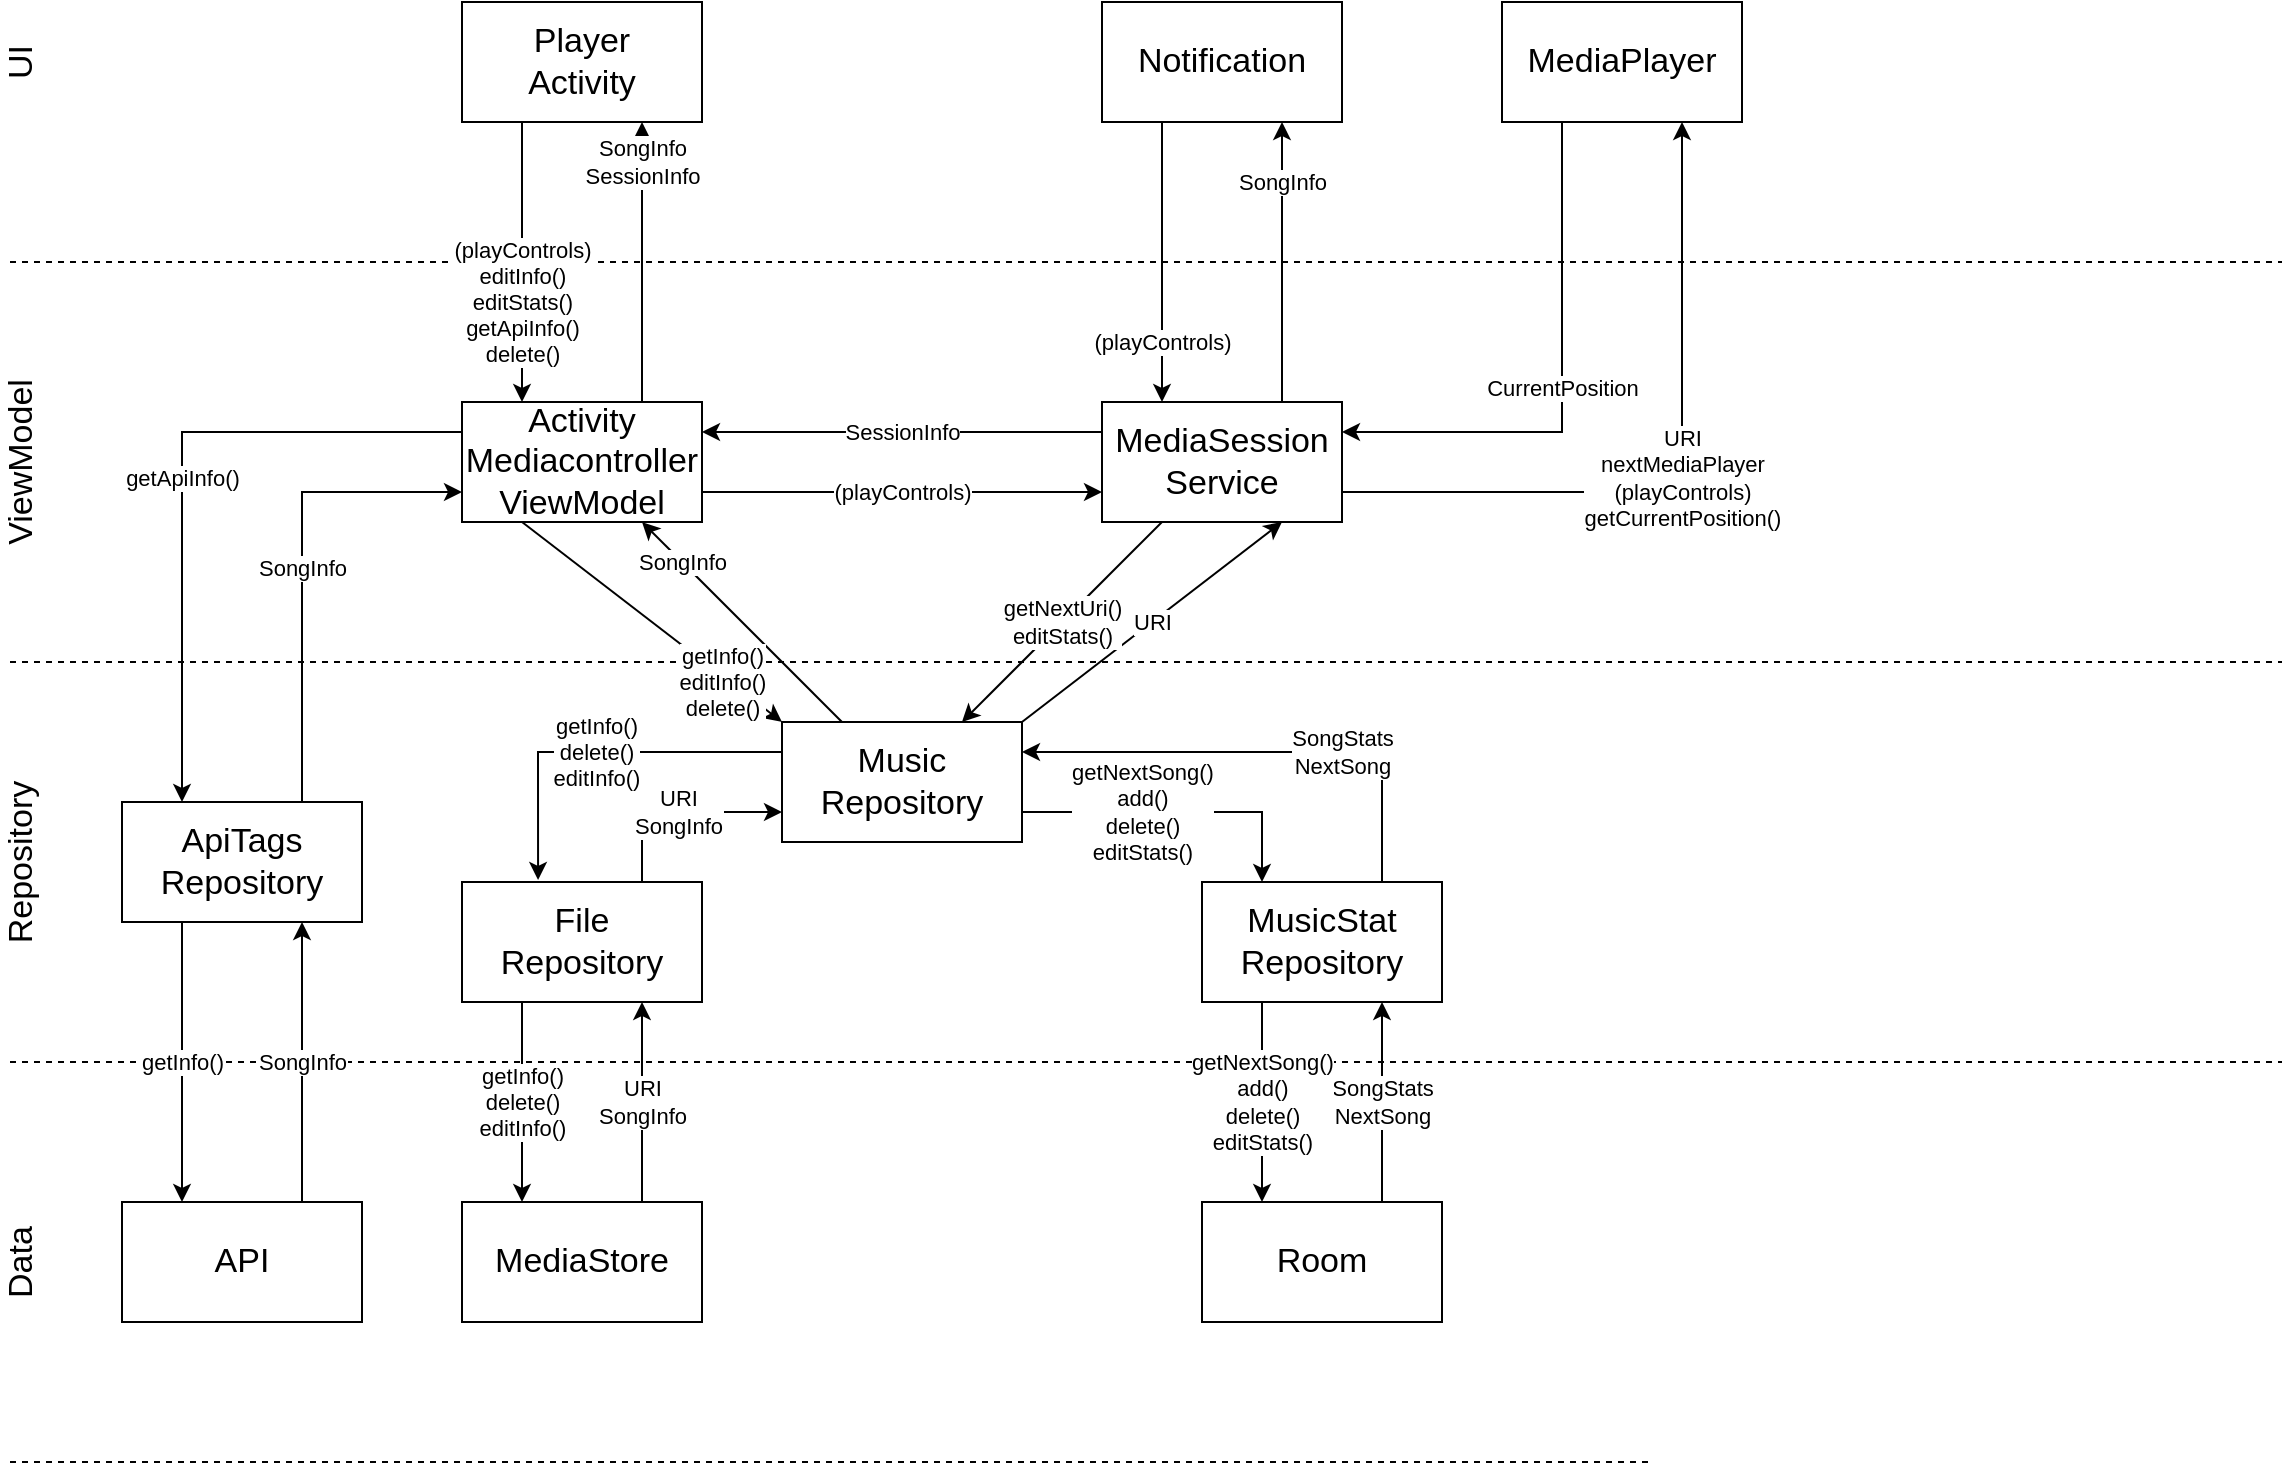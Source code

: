 <mxfile version="14.9.2" type="github">
  <diagram id="Jy8lC7KFsK3_pHXgBaOn" name="Page-1">
    <mxGraphModel dx="1874" dy="794" grid="1" gridSize="10" guides="1" tooltips="1" connect="1" arrows="1" fold="1" page="1" pageScale="1" pageWidth="827" pageHeight="1169" math="0" shadow="0">
      <root>
        <mxCell id="0" />
        <mxCell id="1" parent="0" />
        <mxCell id="D48NL7E5U6qCPE2b7N9N-1" value="" style="endArrow=none;dashed=1;html=1;" parent="1" edge="1">
          <mxGeometry width="50" height="50" relative="1" as="geometry">
            <mxPoint x="4" y="200" as="sourcePoint" />
            <mxPoint x="1140" y="200" as="targetPoint" />
          </mxGeometry>
        </mxCell>
        <mxCell id="D48NL7E5U6qCPE2b7N9N-2" value="" style="endArrow=none;dashed=1;html=1;" parent="1" edge="1">
          <mxGeometry width="50" height="50" relative="1" as="geometry">
            <mxPoint x="4" y="400" as="sourcePoint" />
            <mxPoint x="1140" y="400" as="targetPoint" />
          </mxGeometry>
        </mxCell>
        <mxCell id="D48NL7E5U6qCPE2b7N9N-3" value="" style="endArrow=none;dashed=1;html=1;" parent="1" edge="1">
          <mxGeometry width="50" height="50" relative="1" as="geometry">
            <mxPoint x="4" y="600" as="sourcePoint" />
            <mxPoint x="1140" y="600" as="targetPoint" />
          </mxGeometry>
        </mxCell>
        <mxCell id="D48NL7E5U6qCPE2b7N9N-5" value="UI" style="text;html=1;strokeColor=none;fillColor=none;align=center;verticalAlign=middle;whiteSpace=wrap;rounded=0;rotation=-90;fontSize=17;" parent="1" vertex="1">
          <mxGeometry x="-10" y="90" width="40" height="20" as="geometry" />
        </mxCell>
        <mxCell id="D48NL7E5U6qCPE2b7N9N-6" value="&lt;div&gt;ViewModel&lt;/div&gt;" style="text;html=1;strokeColor=none;fillColor=none;align=center;verticalAlign=middle;whiteSpace=wrap;rounded=0;rotation=-90;fontSize=17;" parent="1" vertex="1">
          <mxGeometry x="-10" y="290" width="40" height="20" as="geometry" />
        </mxCell>
        <mxCell id="D48NL7E5U6qCPE2b7N9N-8" value="&lt;div&gt;Repository&lt;/div&gt;" style="text;html=1;strokeColor=none;fillColor=none;align=center;verticalAlign=middle;whiteSpace=wrap;rounded=0;rotation=-90;fontSize=17;" parent="1" vertex="1">
          <mxGeometry x="-10" y="490" width="40" height="20" as="geometry" />
        </mxCell>
        <mxCell id="D48NL7E5U6qCPE2b7N9N-10" value="&lt;div&gt;Data&lt;/div&gt;" style="text;html=1;strokeColor=none;fillColor=none;align=center;verticalAlign=middle;whiteSpace=wrap;rounded=0;rotation=-90;fontSize=17;" parent="1" vertex="1">
          <mxGeometry x="-10" y="690" width="40" height="20" as="geometry" />
        </mxCell>
        <mxCell id="D48NL7E5U6qCPE2b7N9N-12" value="" style="endArrow=none;dashed=1;html=1;" parent="1" edge="1">
          <mxGeometry width="50" height="50" relative="1" as="geometry">
            <mxPoint x="4" y="800" as="sourcePoint" />
            <mxPoint x="824" y="800" as="targetPoint" />
          </mxGeometry>
        </mxCell>
        <mxCell id="D48NL7E5U6qCPE2b7N9N-16" value="URI&lt;br&gt;SongInfo" style="edgeStyle=orthogonalEdgeStyle;rounded=0;orthogonalLoop=1;jettySize=auto;html=1;exitX=0.75;exitY=0;exitDx=0;exitDy=0;entryX=0.75;entryY=1;entryDx=0;entryDy=0;fontSize=11;strokeWidth=1;" parent="1" source="D48NL7E5U6qCPE2b7N9N-13" target="D48NL7E5U6qCPE2b7N9N-14" edge="1">
          <mxGeometry relative="1" as="geometry" />
        </mxCell>
        <mxCell id="D48NL7E5U6qCPE2b7N9N-13" value="MediaStore" style="rounded=0;whiteSpace=wrap;html=1;fontSize=17;" parent="1" vertex="1">
          <mxGeometry x="230" y="670" width="120" height="60" as="geometry" />
        </mxCell>
        <mxCell id="D48NL7E5U6qCPE2b7N9N-17" value="getInfo()&lt;br&gt;delete()&lt;br&gt;editInfo()" style="edgeStyle=orthogonalEdgeStyle;rounded=0;orthogonalLoop=1;jettySize=auto;html=1;exitX=0.25;exitY=1;exitDx=0;exitDy=0;entryX=0.25;entryY=0;entryDx=0;entryDy=0;fontSize=11;" parent="1" source="D48NL7E5U6qCPE2b7N9N-14" target="D48NL7E5U6qCPE2b7N9N-13" edge="1">
          <mxGeometry relative="1" as="geometry" />
        </mxCell>
        <mxCell id="D48NL7E5U6qCPE2b7N9N-28" value="URI&lt;br&gt;SongInfo" style="edgeStyle=orthogonalEdgeStyle;rounded=0;orthogonalLoop=1;jettySize=auto;html=1;exitX=0.75;exitY=0;exitDx=0;exitDy=0;entryX=0;entryY=0.75;entryDx=0;entryDy=0;fontSize=11;strokeWidth=1;" parent="1" source="D48NL7E5U6qCPE2b7N9N-14" target="D48NL7E5U6qCPE2b7N9N-24" edge="1">
          <mxGeometry relative="1" as="geometry" />
        </mxCell>
        <mxCell id="D48NL7E5U6qCPE2b7N9N-14" value="&lt;div&gt;File&lt;/div&gt;&lt;div&gt;Repository&lt;/div&gt;" style="rounded=0;whiteSpace=wrap;html=1;fontSize=17;" parent="1" vertex="1">
          <mxGeometry x="230" y="510" width="120" height="60" as="geometry" />
        </mxCell>
        <mxCell id="D48NL7E5U6qCPE2b7N9N-21" value="SongStats&lt;br&gt;NextSong" style="edgeStyle=orthogonalEdgeStyle;rounded=0;orthogonalLoop=1;jettySize=auto;html=1;exitX=0.75;exitY=0;exitDx=0;exitDy=0;entryX=0.75;entryY=1;entryDx=0;entryDy=0;fontSize=11;strokeWidth=1;" parent="1" source="D48NL7E5U6qCPE2b7N9N-18" target="D48NL7E5U6qCPE2b7N9N-19" edge="1">
          <mxGeometry relative="1" as="geometry" />
        </mxCell>
        <mxCell id="D48NL7E5U6qCPE2b7N9N-18" value="Room" style="rounded=0;whiteSpace=wrap;html=1;fontSize=17;" parent="1" vertex="1">
          <mxGeometry x="600" y="670" width="120" height="60" as="geometry" />
        </mxCell>
        <mxCell id="D48NL7E5U6qCPE2b7N9N-20" value="getNextSong()&lt;br&gt;add()&lt;br style=&quot;font-size: 11px&quot;&gt;delete()&lt;br style=&quot;font-size: 11px&quot;&gt;editStats()" style="edgeStyle=orthogonalEdgeStyle;rounded=0;orthogonalLoop=1;jettySize=auto;html=1;exitX=0.25;exitY=1;exitDx=0;exitDy=0;entryX=0.25;entryY=0;entryDx=0;entryDy=0;fontSize=11;strokeWidth=1;" parent="1" source="D48NL7E5U6qCPE2b7N9N-19" target="D48NL7E5U6qCPE2b7N9N-18" edge="1">
          <mxGeometry relative="1" as="geometry" />
        </mxCell>
        <mxCell id="rS-Z2TYhQK7uxSjzsnKh-34" value="SongStats&lt;br&gt;NextSong" style="edgeStyle=orthogonalEdgeStyle;rounded=0;orthogonalLoop=1;jettySize=auto;html=1;exitX=0.75;exitY=0;exitDx=0;exitDy=0;entryX=1;entryY=0.25;entryDx=0;entryDy=0;fontSize=11;" parent="1" source="D48NL7E5U6qCPE2b7N9N-19" target="D48NL7E5U6qCPE2b7N9N-24" edge="1">
          <mxGeometry x="-0.306" relative="1" as="geometry">
            <mxPoint as="offset" />
          </mxGeometry>
        </mxCell>
        <mxCell id="D48NL7E5U6qCPE2b7N9N-19" value="&lt;div&gt;MusicStat&lt;/div&gt;&lt;div&gt;Repository&lt;/div&gt;" style="rounded=0;whiteSpace=wrap;html=1;fontSize=17;" parent="1" vertex="1">
          <mxGeometry x="600" y="510" width="120" height="60" as="geometry" />
        </mxCell>
        <mxCell id="D48NL7E5U6qCPE2b7N9N-27" value="getInfo()&lt;br&gt;delete()&lt;br style=&quot;font-size: 11px&quot;&gt;editInfo()" style="edgeStyle=orthogonalEdgeStyle;rounded=0;orthogonalLoop=1;jettySize=auto;html=1;exitX=0;exitY=0.25;exitDx=0;exitDy=0;entryX=0.317;entryY=-0.017;entryDx=0;entryDy=0;entryPerimeter=0;fontSize=11;strokeWidth=1;" parent="1" source="D48NL7E5U6qCPE2b7N9N-24" target="D48NL7E5U6qCPE2b7N9N-14" edge="1">
          <mxGeometry relative="1" as="geometry" />
        </mxCell>
        <mxCell id="D48NL7E5U6qCPE2b7N9N-29" value="getNextSong()&lt;br&gt;add()&lt;br style=&quot;font-size: 11px&quot;&gt;delete()&lt;br&gt;editStats()" style="rounded=0;orthogonalLoop=1;jettySize=auto;html=1;exitX=1;exitY=0.75;exitDx=0;exitDy=0;entryX=0.25;entryY=0;entryDx=0;entryDy=0;fontSize=11;strokeWidth=1;horizontal=1;verticalAlign=middle;edgeStyle=orthogonalEdgeStyle;" parent="1" source="D48NL7E5U6qCPE2b7N9N-24" target="D48NL7E5U6qCPE2b7N9N-19" edge="1">
          <mxGeometry x="-0.226" relative="1" as="geometry">
            <mxPoint as="offset" />
          </mxGeometry>
        </mxCell>
        <mxCell id="D48NL7E5U6qCPE2b7N9N-39" value="SongInfo" style="rounded=0;orthogonalLoop=1;jettySize=auto;html=1;exitX=0.25;exitY=0;exitDx=0;exitDy=0;entryX=0.75;entryY=1;entryDx=0;entryDy=0;fontSize=11;strokeWidth=1;" parent="1" source="D48NL7E5U6qCPE2b7N9N-24" target="D48NL7E5U6qCPE2b7N9N-36" edge="1">
          <mxGeometry x="0.6" relative="1" as="geometry">
            <mxPoint as="offset" />
          </mxGeometry>
        </mxCell>
        <mxCell id="mgYeFxRfYutmLQYsRixM-21" value="URI" style="rounded=0;orthogonalLoop=1;jettySize=auto;html=1;exitX=1;exitY=0;exitDx=0;exitDy=0;entryX=0.75;entryY=1;entryDx=0;entryDy=0;fontSize=11;strokeWidth=1;" parent="1" source="D48NL7E5U6qCPE2b7N9N-24" target="D48NL7E5U6qCPE2b7N9N-34" edge="1">
          <mxGeometry relative="1" as="geometry" />
        </mxCell>
        <mxCell id="D48NL7E5U6qCPE2b7N9N-24" value="&lt;div&gt;Music&lt;/div&gt;&lt;div&gt;Repository&lt;/div&gt;" style="rounded=0;whiteSpace=wrap;html=1;fontSize=17;" parent="1" vertex="1">
          <mxGeometry x="390" y="430" width="120" height="60" as="geometry" />
        </mxCell>
        <mxCell id="mgYeFxRfYutmLQYsRixM-7" value="SongInfo" style="edgeStyle=orthogonalEdgeStyle;rounded=0;orthogonalLoop=1;jettySize=auto;html=1;exitX=0.75;exitY=0;exitDx=0;exitDy=0;entryX=0.75;entryY=1;entryDx=0;entryDy=0;fontSize=11;strokeWidth=1;" parent="1" source="D48NL7E5U6qCPE2b7N9N-34" target="mgYeFxRfYutmLQYsRixM-4" edge="1">
          <mxGeometry x="0.571" relative="1" as="geometry">
            <mxPoint as="offset" />
          </mxGeometry>
        </mxCell>
        <mxCell id="mgYeFxRfYutmLQYsRixM-11" value="SessionInfo" style="edgeStyle=orthogonalEdgeStyle;rounded=0;orthogonalLoop=1;jettySize=auto;html=1;exitX=0;exitY=0.25;exitDx=0;exitDy=0;entryX=1;entryY=0.25;entryDx=0;entryDy=0;fontSize=11;strokeWidth=1;" parent="1" source="D48NL7E5U6qCPE2b7N9N-34" target="D48NL7E5U6qCPE2b7N9N-36" edge="1">
          <mxGeometry relative="1" as="geometry" />
        </mxCell>
        <mxCell id="mgYeFxRfYutmLQYsRixM-16" value="&lt;div style=&quot;font-size: 11px&quot;&gt;URI&lt;/div&gt;&lt;div style=&quot;font-size: 11px&quot;&gt;nextMediaPlayer&lt;/div&gt;&lt;div style=&quot;font-size: 11px&quot;&gt;(playControls)&lt;/div&gt;&lt;div style=&quot;font-size: 11px&quot;&gt;getCurrentPosition()&lt;/div&gt;" style="rounded=0;orthogonalLoop=1;jettySize=auto;html=1;exitX=1;exitY=0.75;exitDx=0;exitDy=0;entryX=0.75;entryY=1;entryDx=0;entryDy=0;fontSize=11;strokeWidth=1;edgeStyle=orthogonalEdgeStyle;" parent="1" source="D48NL7E5U6qCPE2b7N9N-34" target="mgYeFxRfYutmLQYsRixM-15" edge="1">
          <mxGeometry relative="1" as="geometry" />
        </mxCell>
        <mxCell id="mgYeFxRfYutmLQYsRixM-20" value="getNextUri()&lt;br&gt;editStats()" style="rounded=0;orthogonalLoop=1;jettySize=auto;html=1;exitX=0.25;exitY=1;exitDx=0;exitDy=0;entryX=0.75;entryY=0;entryDx=0;entryDy=0;fontSize=11;strokeWidth=1;" parent="1" source="D48NL7E5U6qCPE2b7N9N-34" target="D48NL7E5U6qCPE2b7N9N-24" edge="1">
          <mxGeometry relative="1" as="geometry" />
        </mxCell>
        <mxCell id="D48NL7E5U6qCPE2b7N9N-34" value="&lt;div&gt;MediaSession&lt;/div&gt;&lt;div&gt;Service&lt;br&gt;&lt;/div&gt;" style="rounded=0;whiteSpace=wrap;html=1;fontSize=17;" parent="1" vertex="1">
          <mxGeometry x="550" y="270" width="120" height="60" as="geometry" />
        </mxCell>
        <mxCell id="D48NL7E5U6qCPE2b7N9N-40" value="getInfo()&lt;br&gt;editInfo()&lt;br style=&quot;font-size: 11px&quot;&gt;delete()" style="rounded=0;orthogonalLoop=1;jettySize=auto;html=1;exitX=0.25;exitY=1;exitDx=0;exitDy=0;entryX=0;entryY=0;entryDx=0;entryDy=0;fontSize=11;strokeWidth=1;" parent="1" source="D48NL7E5U6qCPE2b7N9N-36" target="D48NL7E5U6qCPE2b7N9N-24" edge="1">
          <mxGeometry x="0.561" y="-2" relative="1" as="geometry">
            <mxPoint as="offset" />
          </mxGeometry>
        </mxCell>
        <mxCell id="mgYeFxRfYutmLQYsRixM-3" value="SongInfo&lt;br style=&quot;font-size: 11px;&quot;&gt;SessionInfo" style="edgeStyle=orthogonalEdgeStyle;rounded=0;orthogonalLoop=1;jettySize=auto;html=1;exitX=0.75;exitY=0;exitDx=0;exitDy=0;entryX=0.75;entryY=1;entryDx=0;entryDy=0;fontSize=11;strokeWidth=1;" parent="1" source="D48NL7E5U6qCPE2b7N9N-36" target="mgYeFxRfYutmLQYsRixM-1" edge="1">
          <mxGeometry x="0.714" relative="1" as="geometry">
            <mxPoint as="offset" />
          </mxGeometry>
        </mxCell>
        <mxCell id="mgYeFxRfYutmLQYsRixM-10" value="(playControls)" style="edgeStyle=orthogonalEdgeStyle;rounded=0;orthogonalLoop=1;jettySize=auto;html=1;exitX=1;exitY=0.75;exitDx=0;exitDy=0;entryX=0;entryY=0.75;entryDx=0;entryDy=0;fontSize=11;strokeWidth=1;" parent="1" source="D48NL7E5U6qCPE2b7N9N-36" target="D48NL7E5U6qCPE2b7N9N-34" edge="1">
          <mxGeometry relative="1" as="geometry" />
        </mxCell>
        <mxCell id="rS-Z2TYhQK7uxSjzsnKh-9" value="getApiInfo()" style="edgeStyle=orthogonalEdgeStyle;rounded=0;orthogonalLoop=1;jettySize=auto;html=1;exitX=0;exitY=0.25;exitDx=0;exitDy=0;entryX=0.25;entryY=0;entryDx=0;entryDy=0;fontSize=11;" parent="1" source="D48NL7E5U6qCPE2b7N9N-36" target="rS-Z2TYhQK7uxSjzsnKh-5" edge="1">
          <mxGeometry relative="1" as="geometry" />
        </mxCell>
        <mxCell id="D48NL7E5U6qCPE2b7N9N-36" value="&lt;div&gt;Activity&lt;/div&gt;&lt;div&gt;Mediacontroller&lt;/div&gt;&lt;div&gt;ViewModel&lt;br&gt;&lt;/div&gt;" style="rounded=0;whiteSpace=wrap;html=1;fontSize=17;" parent="1" vertex="1">
          <mxGeometry x="230" y="270" width="120" height="60" as="geometry" />
        </mxCell>
        <mxCell id="mgYeFxRfYutmLQYsRixM-2" value="(playControls)&lt;br style=&quot;font-size: 11px&quot;&gt;editInfo()&lt;br style=&quot;font-size: 11px&quot;&gt;editStats()&lt;br style=&quot;font-size: 11px&quot;&gt;getApiInfo()&lt;br&gt;delete()" style="rounded=0;orthogonalLoop=1;jettySize=auto;html=1;exitX=0.25;exitY=1;exitDx=0;exitDy=0;entryX=0.25;entryY=0;entryDx=0;entryDy=0;fontSize=11;strokeWidth=1;elbow=vertical;" parent="1" source="mgYeFxRfYutmLQYsRixM-1" target="D48NL7E5U6qCPE2b7N9N-36" edge="1">
          <mxGeometry x="0.286" relative="1" as="geometry">
            <mxPoint as="offset" />
          </mxGeometry>
        </mxCell>
        <mxCell id="mgYeFxRfYutmLQYsRixM-1" value="&lt;div&gt;Player&lt;/div&gt;&lt;div&gt;Activity&lt;br&gt;&lt;/div&gt;" style="rounded=0;whiteSpace=wrap;html=1;fontSize=17;" parent="1" vertex="1">
          <mxGeometry x="230" y="70" width="120" height="60" as="geometry" />
        </mxCell>
        <mxCell id="mgYeFxRfYutmLQYsRixM-6" value="(playControls)" style="edgeStyle=orthogonalEdgeStyle;rounded=0;orthogonalLoop=1;jettySize=auto;html=1;exitX=0.25;exitY=1;exitDx=0;exitDy=0;entryX=0.25;entryY=0;entryDx=0;entryDy=0;fontSize=11;strokeWidth=1;" parent="1" source="mgYeFxRfYutmLQYsRixM-4" target="D48NL7E5U6qCPE2b7N9N-34" edge="1">
          <mxGeometry x="0.571" relative="1" as="geometry">
            <mxPoint as="offset" />
          </mxGeometry>
        </mxCell>
        <mxCell id="mgYeFxRfYutmLQYsRixM-4" value="Notification" style="rounded=0;whiteSpace=wrap;html=1;fontSize=17;" parent="1" vertex="1">
          <mxGeometry x="550" y="70" width="120" height="60" as="geometry" />
        </mxCell>
        <mxCell id="mgYeFxRfYutmLQYsRixM-17" value="CurrentPosition" style="rounded=0;orthogonalLoop=1;jettySize=auto;html=1;exitX=0.25;exitY=1;exitDx=0;exitDy=0;entryX=1;entryY=0.25;entryDx=0;entryDy=0;fontSize=11;strokeWidth=1;edgeStyle=orthogonalEdgeStyle;" parent="1" source="mgYeFxRfYutmLQYsRixM-15" target="D48NL7E5U6qCPE2b7N9N-34" edge="1">
          <mxGeometry relative="1" as="geometry" />
        </mxCell>
        <mxCell id="mgYeFxRfYutmLQYsRixM-15" value="MediaPlayer" style="rounded=0;whiteSpace=wrap;html=1;fontSize=17;" parent="1" vertex="1">
          <mxGeometry x="750" y="70" width="120" height="60" as="geometry" />
        </mxCell>
        <mxCell id="rS-Z2TYhQK7uxSjzsnKh-6" value="SongInfo" style="edgeStyle=orthogonalEdgeStyle;rounded=0;orthogonalLoop=1;jettySize=auto;html=1;exitX=0.75;exitY=0;exitDx=0;exitDy=0;entryX=0.75;entryY=1;entryDx=0;entryDy=0;fontSize=11;" parent="1" source="rS-Z2TYhQK7uxSjzsnKh-4" target="rS-Z2TYhQK7uxSjzsnKh-5" edge="1">
          <mxGeometry relative="1" as="geometry" />
        </mxCell>
        <mxCell id="rS-Z2TYhQK7uxSjzsnKh-4" value="API" style="rounded=0;whiteSpace=wrap;html=1;fontSize=17;" parent="1" vertex="1">
          <mxGeometry x="60" y="670" width="120" height="60" as="geometry" />
        </mxCell>
        <mxCell id="rS-Z2TYhQK7uxSjzsnKh-7" value="getInfo()" style="edgeStyle=orthogonalEdgeStyle;rounded=0;orthogonalLoop=1;jettySize=auto;html=1;exitX=0.25;exitY=1;exitDx=0;exitDy=0;entryX=0.25;entryY=0;entryDx=0;entryDy=0;" parent="1" source="rS-Z2TYhQK7uxSjzsnKh-5" target="rS-Z2TYhQK7uxSjzsnKh-4" edge="1">
          <mxGeometry relative="1" as="geometry" />
        </mxCell>
        <mxCell id="rS-Z2TYhQK7uxSjzsnKh-8" value="SongInfo" style="edgeStyle=orthogonalEdgeStyle;rounded=0;orthogonalLoop=1;jettySize=auto;html=1;exitX=0.75;exitY=0;exitDx=0;exitDy=0;entryX=0;entryY=0.75;entryDx=0;entryDy=0;fontSize=11;" parent="1" source="rS-Z2TYhQK7uxSjzsnKh-5" target="D48NL7E5U6qCPE2b7N9N-36" edge="1">
          <mxGeometry relative="1" as="geometry" />
        </mxCell>
        <mxCell id="rS-Z2TYhQK7uxSjzsnKh-5" value="ApiTags&lt;br&gt;Repository" style="rounded=0;whiteSpace=wrap;html=1;fontSize=17;" parent="1" vertex="1">
          <mxGeometry x="60" y="470" width="120" height="60" as="geometry" />
        </mxCell>
      </root>
    </mxGraphModel>
  </diagram>
</mxfile>
